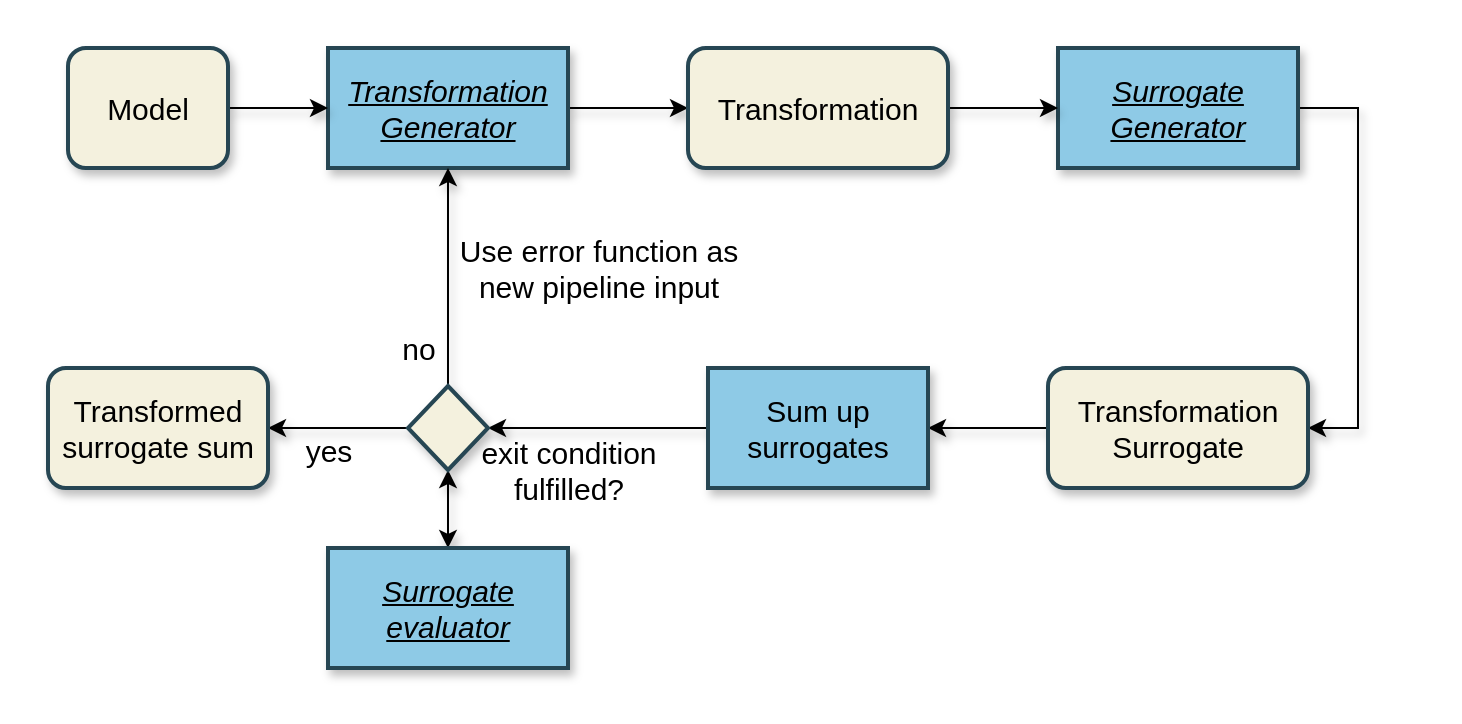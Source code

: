 <mxfile version="14.6.13" type="device"><diagram id="zsj0eGG7G4dilS8PAPo8" name="Page-1"><mxGraphModel dx="1086" dy="806" grid="1" gridSize="10" guides="1" tooltips="1" connect="1" arrows="1" fold="1" page="1" pageScale="1" pageWidth="827" pageHeight="1169" math="0" shadow="0"><root><mxCell id="0"/><mxCell id="1" parent="0"/><mxCell id="kO_liUuNvjeUcvEqh1wH-4" value="" style="swimlane;sketch=0;startSize=23;movable=0;swimlaneLine=1;strokeWidth=3;strokeColor=none;swimlaneFillColor=none;shadow=1;fillColor=none;" parent="1" vertex="1"><mxGeometry x="40" y="40" width="720" height="350" as="geometry"/></mxCell><mxCell id="kO_liUuNvjeUcvEqh1wH-11" style="edgeStyle=orthogonalEdgeStyle;rounded=0;orthogonalLoop=1;jettySize=auto;html=1;entryX=0;entryY=0.5;entryDx=0;entryDy=0;fontSize=15;shadow=1;" parent="kO_liUuNvjeUcvEqh1wH-4" source="kO_liUuNvjeUcvEqh1wH-5" target="kO_liUuNvjeUcvEqh1wH-8" edge="1"><mxGeometry relative="1" as="geometry"/></mxCell><mxCell id="kO_liUuNvjeUcvEqh1wH-5" value="&lt;i style=&quot;font-size: 15px;&quot;&gt;&lt;u style=&quot;font-size: 15px;&quot;&gt;Transformation Generator&lt;br style=&quot;font-size: 15px;&quot;&gt;&lt;/u&gt;&lt;/i&gt;" style="rounded=0;whiteSpace=wrap;html=1;sketch=0;fillColor=#8ecae6;strokeColor=#264653;fontSize=15;shadow=1;strokeWidth=2;glass=0;" parent="kO_liUuNvjeUcvEqh1wH-4" vertex="1"><mxGeometry x="160" y="20" width="120" height="60" as="geometry"/></mxCell><mxCell id="kO_liUuNvjeUcvEqh1wH-10" style="edgeStyle=orthogonalEdgeStyle;rounded=0;orthogonalLoop=1;jettySize=auto;html=1;entryX=0;entryY=0.5;entryDx=0;entryDy=0;fontSize=15;shadow=1;" parent="kO_liUuNvjeUcvEqh1wH-4" source="kO_liUuNvjeUcvEqh1wH-6" target="kO_liUuNvjeUcvEqh1wH-5" edge="1"><mxGeometry relative="1" as="geometry"/></mxCell><mxCell id="kO_liUuNvjeUcvEqh1wH-6" value="&lt;font style=&quot;font-size: 15px&quot;&gt;Model&lt;/font&gt;" style="rounded=1;whiteSpace=wrap;html=1;sketch=0;fillColor=#f4f1de;fontSize=15;shadow=1;strokeColor=#264653;strokeWidth=2;" parent="kO_liUuNvjeUcvEqh1wH-4" vertex="1"><mxGeometry x="30" y="20" width="80" height="60" as="geometry"/></mxCell><mxCell id="QchdqFbllNz7ZHo0KmxO-8" style="edgeStyle=orthogonalEdgeStyle;rounded=0;orthogonalLoop=1;jettySize=auto;html=1;entryX=1;entryY=0.5;entryDx=0;entryDy=0;shadow=1;fontSize=15;" parent="kO_liUuNvjeUcvEqh1wH-4" source="kO_liUuNvjeUcvEqh1wH-7" target="kO_liUuNvjeUcvEqh1wH-9" edge="1"><mxGeometry relative="1" as="geometry"><Array as="points"><mxPoint x="675" y="50"/><mxPoint x="675" y="210"/></Array></mxGeometry></mxCell><mxCell id="kO_liUuNvjeUcvEqh1wH-7" value="&lt;u&gt;&lt;i&gt;Surrogate Generator&lt;/i&gt;&lt;/u&gt;" style="rounded=0;whiteSpace=wrap;html=1;sketch=0;fontSize=15;shadow=1;strokeColor=#264653;strokeWidth=2;fillColor=#8ECAE6;" parent="kO_liUuNvjeUcvEqh1wH-4" vertex="1"><mxGeometry x="525" y="20" width="120" height="60" as="geometry"/></mxCell><mxCell id="QchdqFbllNz7ZHo0KmxO-11" style="edgeStyle=orthogonalEdgeStyle;rounded=0;orthogonalLoop=1;jettySize=auto;html=1;entryX=0;entryY=0.5;entryDx=0;entryDy=0;shadow=1;fontSize=15;" parent="kO_liUuNvjeUcvEqh1wH-4" source="kO_liUuNvjeUcvEqh1wH-8" target="kO_liUuNvjeUcvEqh1wH-7" edge="1"><mxGeometry relative="1" as="geometry"/></mxCell><mxCell id="kO_liUuNvjeUcvEqh1wH-8" value="&lt;font style=&quot;font-size: 15px;&quot;&gt;Transformation&lt;/font&gt;" style="rounded=1;whiteSpace=wrap;html=1;sketch=0;fillColor=#F4F1DE;fontSize=15;shadow=1;strokeColor=#264653;strokeWidth=2;" parent="kO_liUuNvjeUcvEqh1wH-4" vertex="1"><mxGeometry x="340" y="20" width="130" height="60" as="geometry"/></mxCell><mxCell id="QchdqFbllNz7ZHo0KmxO-10" style="edgeStyle=orthogonalEdgeStyle;rounded=0;orthogonalLoop=1;jettySize=auto;html=1;shadow=1;fontSize=15;" parent="kO_liUuNvjeUcvEqh1wH-4" source="kO_liUuNvjeUcvEqh1wH-9" target="QchdqFbllNz7ZHo0KmxO-1" edge="1"><mxGeometry relative="1" as="geometry"/></mxCell><mxCell id="kO_liUuNvjeUcvEqh1wH-9" value="&lt;font style=&quot;font-size: 15px&quot;&gt;Transformation Surrogate&lt;br style=&quot;font-size: 15px&quot;&gt;&lt;/font&gt;" style="rounded=1;whiteSpace=wrap;html=1;sketch=0;fillColor=#F4F1DE;fontSize=15;shadow=1;strokeColor=#264653;strokeWidth=2;" parent="kO_liUuNvjeUcvEqh1wH-4" vertex="1"><mxGeometry x="520" y="180" width="130" height="60" as="geometry"/></mxCell><mxCell id="kO_liUuNvjeUcvEqh1wH-19" value="&lt;div style=&quot;font-size: 15px&quot;&gt;exit condition&lt;/div&gt;&lt;div style=&quot;font-size: 15px&quot;&gt;fulfilled?&lt;/div&gt;" style="text;html=1;align=center;verticalAlign=middle;resizable=0;points=[];autosize=1;strokeColor=none;fontSize=15;shadow=1;" parent="kO_liUuNvjeUcvEqh1wH-4" vertex="1"><mxGeometry x="230" y="211" width="100" height="40" as="geometry"/></mxCell><mxCell id="kO_liUuNvjeUcvEqh1wH-20" value="yes" style="text;html=1;align=center;verticalAlign=middle;resizable=0;points=[];autosize=1;strokeColor=none;fontSize=15;shadow=1;" parent="kO_liUuNvjeUcvEqh1wH-4" vertex="1"><mxGeometry x="140" y="211" width="40" height="20" as="geometry"/></mxCell><mxCell id="kO_liUuNvjeUcvEqh1wH-21" value="no" style="text;html=1;align=center;verticalAlign=middle;resizable=0;points=[];autosize=1;strokeColor=none;fontSize=15;shadow=1;" parent="kO_liUuNvjeUcvEqh1wH-4" vertex="1"><mxGeometry x="190" y="160" width="30" height="20" as="geometry"/></mxCell><mxCell id="kO_liUuNvjeUcvEqh1wH-22" value="Use error function as&lt;br&gt;new pipeline input" style="text;html=1;align=center;verticalAlign=middle;resizable=0;points=[];autosize=1;strokeColor=none;fontSize=15;shadow=1;" parent="kO_liUuNvjeUcvEqh1wH-4" vertex="1"><mxGeometry x="220" y="110" width="150" height="40" as="geometry"/></mxCell><mxCell id="QchdqFbllNz7ZHo0KmxO-6" style="edgeStyle=orthogonalEdgeStyle;rounded=0;orthogonalLoop=1;jettySize=auto;html=1;entryX=0.5;entryY=1;entryDx=0;entryDy=0;fontSize=15;shadow=1;startArrow=classic;startFill=1;" parent="kO_liUuNvjeUcvEqh1wH-4" target="QchdqFbllNz7ZHo0KmxO-2" edge="1"><mxGeometry relative="1" as="geometry"><mxPoint x="220" y="270" as="sourcePoint"/></mxGeometry></mxCell><mxCell id="QchdqFbllNz7ZHo0KmxO-9" style="edgeStyle=orthogonalEdgeStyle;rounded=0;orthogonalLoop=1;jettySize=auto;html=1;entryX=1;entryY=0.5;entryDx=0;entryDy=0;shadow=1;fontSize=15;exitX=0;exitY=0.5;exitDx=0;exitDy=0;" parent="kO_liUuNvjeUcvEqh1wH-4" source="QchdqFbllNz7ZHo0KmxO-1" target="QchdqFbllNz7ZHo0KmxO-2" edge="1"><mxGeometry relative="1" as="geometry"><mxPoint x="310" y="210" as="sourcePoint"/></mxGeometry></mxCell><mxCell id="QchdqFbllNz7ZHo0KmxO-1" value="Sum up&lt;br style=&quot;font-size: 15px;&quot;&gt;surrogates" style="rounded=0;whiteSpace=wrap;html=1;sketch=0;fontSize=15;shadow=1;strokeColor=#264653;strokeWidth=2;fillColor=#8ECAE6;" parent="kO_liUuNvjeUcvEqh1wH-4" vertex="1"><mxGeometry x="350" y="180" width="110" height="60" as="geometry"/></mxCell><mxCell id="QchdqFbllNz7ZHo0KmxO-5" style="edgeStyle=orthogonalEdgeStyle;rounded=0;orthogonalLoop=1;jettySize=auto;html=1;entryX=1;entryY=0.5;entryDx=0;entryDy=0;fontSize=15;shadow=1;" parent="kO_liUuNvjeUcvEqh1wH-4" source="QchdqFbllNz7ZHo0KmxO-2" target="QchdqFbllNz7ZHo0KmxO-4" edge="1"><mxGeometry relative="1" as="geometry"><mxPoint x="110" y="210" as="targetPoint"/></mxGeometry></mxCell><mxCell id="QchdqFbllNz7ZHo0KmxO-7" style="edgeStyle=orthogonalEdgeStyle;rounded=0;orthogonalLoop=1;jettySize=auto;html=1;entryX=0.5;entryY=1;entryDx=0;entryDy=0;shadow=1;fontSize=15;" parent="kO_liUuNvjeUcvEqh1wH-4" source="QchdqFbllNz7ZHo0KmxO-2" target="kO_liUuNvjeUcvEqh1wH-5" edge="1"><mxGeometry relative="1" as="geometry"/></mxCell><mxCell id="QchdqFbllNz7ZHo0KmxO-2" value="" style="rhombus;whiteSpace=wrap;html=1;shadow=1;sketch=0;fontSize=15;strokeWidth=2;strokeColor=#264653;fillColor=#F4F1DE;" parent="kO_liUuNvjeUcvEqh1wH-4" vertex="1"><mxGeometry x="200" y="189" width="40" height="42" as="geometry"/></mxCell><mxCell id="QchdqFbllNz7ZHo0KmxO-4" value="&lt;font style=&quot;font-size: 15px&quot;&gt;Transformed surrogate sum&lt;br&gt;&lt;/font&gt;" style="rounded=1;whiteSpace=wrap;html=1;sketch=0;fillColor=#F4F1DE;fontSize=15;shadow=1;strokeColor=#264653;strokeWidth=2;" parent="kO_liUuNvjeUcvEqh1wH-4" vertex="1"><mxGeometry x="20" y="180" width="110" height="60" as="geometry"/></mxCell><mxCell id="ai6KxvZ-mm_kG6xo2TnF-1" value="&lt;i style=&quot;font-size: 15px&quot;&gt;&lt;u style=&quot;font-size: 15px&quot;&gt;Surrogate&lt;br&gt;evaluator&lt;br style=&quot;font-size: 15px&quot;&gt;&lt;/u&gt;&lt;/i&gt;" style="rounded=0;whiteSpace=wrap;html=1;sketch=0;fillColor=#8ECAE6;strokeColor=#264653;fontSize=15;shadow=1;strokeWidth=2;" parent="kO_liUuNvjeUcvEqh1wH-4" vertex="1"><mxGeometry x="160" y="270" width="120" height="60" as="geometry"/></mxCell></root></mxGraphModel></diagram></mxfile>